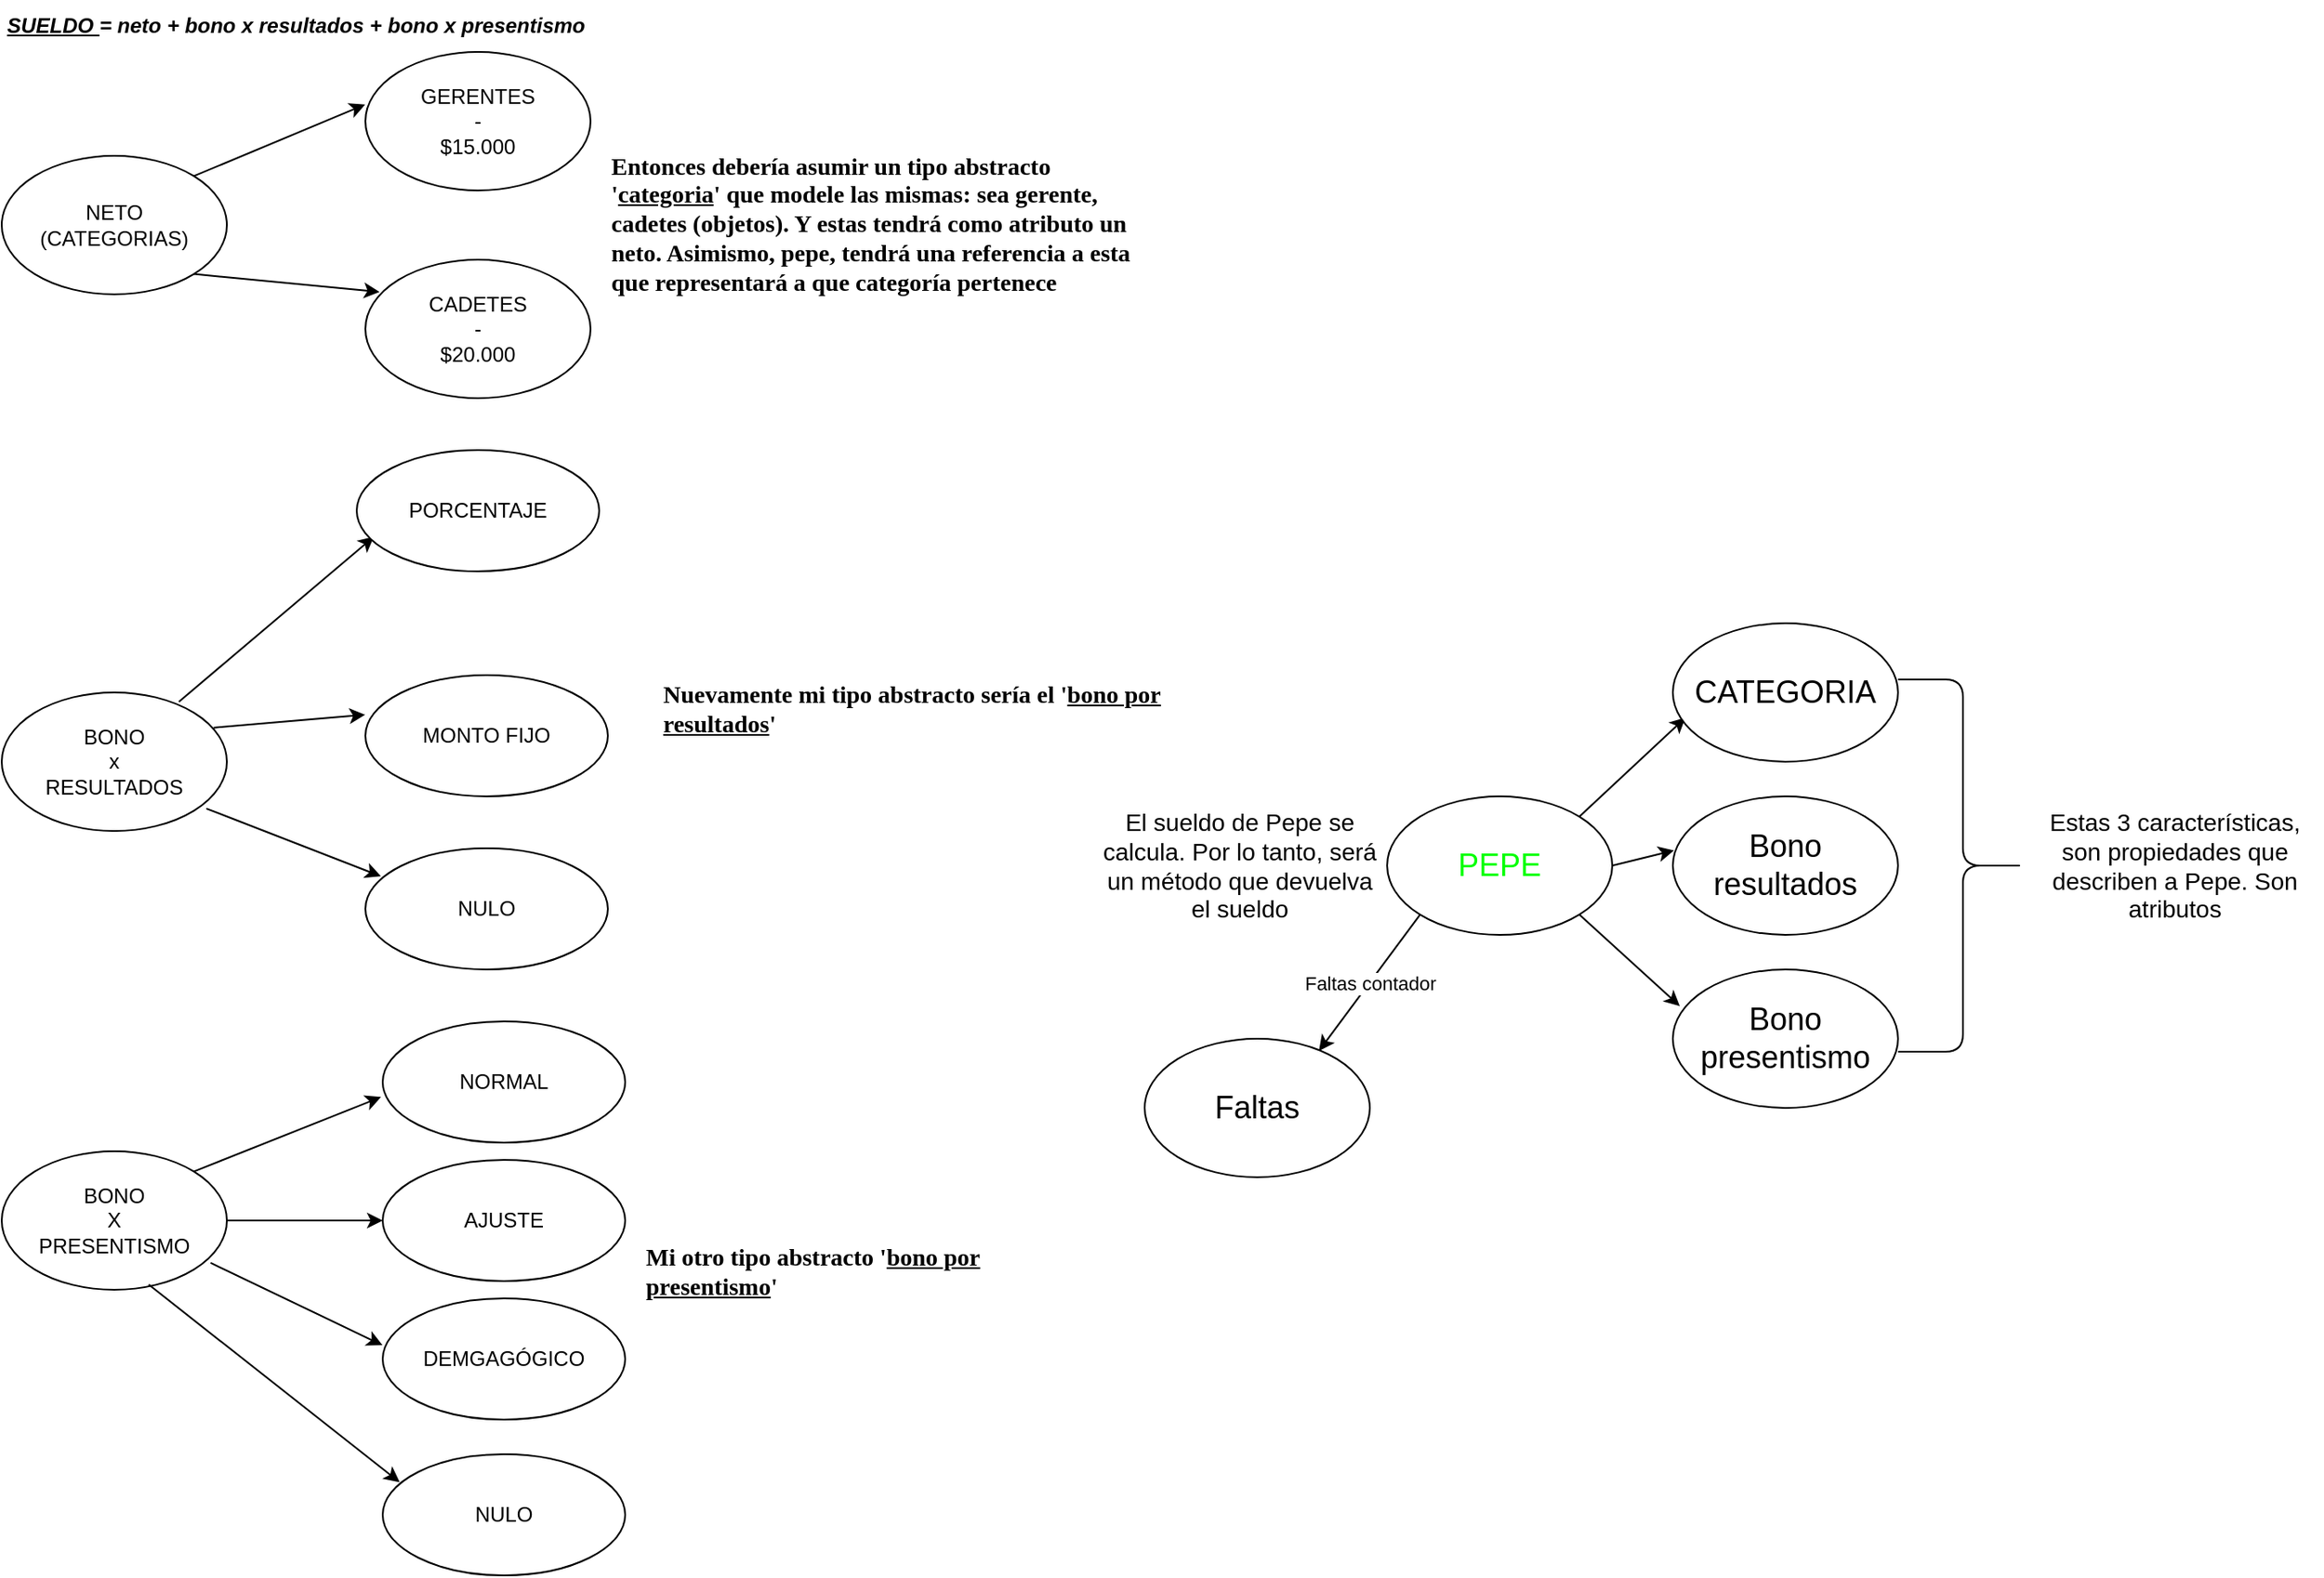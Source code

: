 <mxfile>
    <diagram id="2vCs8MfiK8aJ5e3EdZrz" name="Page-1">
        <mxGraphModel dx="965" dy="714" grid="1" gridSize="10" guides="1" tooltips="1" connect="1" arrows="1" fold="1" page="1" pageScale="1" pageWidth="850" pageHeight="1100" math="0" shadow="0">
            <root>
                <mxCell id="0"/>
                <mxCell id="1" parent="0"/>
                <mxCell id="17" value="&lt;u&gt;SUELDO &lt;/u&gt;= &lt;font style=&quot;color: light-dark(rgb(0, 0, 0), rgb(255, 51, 51));&quot;&gt;neto &lt;/font&gt;+ &lt;font style=&quot;&quot;&gt;&lt;font style=&quot;color: light-dark(rgb(0, 0, 0), rgb(0, 255, 0));&quot;&gt;bono &lt;/font&gt;&lt;font style=&quot;&quot;&gt;&lt;font style=&quot;color: light-dark(rgb(0, 0, 0), rgb(0, 255, 0));&quot;&gt;x&lt;/font&gt; &lt;/font&gt;&lt;/font&gt;&lt;font&gt;&lt;font style=&quot;color: light-dark(rgb(0, 0, 0), rgb(0, 255, 0));&quot;&gt;resultados&lt;/font&gt; &lt;/font&gt;+ &lt;font style=&quot;color: light-dark(rgb(0, 0, 0), rgb(255, 255, 0));&quot;&gt;bono x presentismo&lt;/font&gt;" style="text;align=center;html=1;verticalAlign=middle;whiteSpace=wrap;rounded=0;fontStyle=3" parent="1" vertex="1">
                    <mxGeometry x="10" y="70" width="340" height="30" as="geometry"/>
                </mxCell>
                <mxCell id="24" value="&lt;span&gt;&lt;font style=&quot;color: light-dark(rgb(0, 0, 0), rgb(255, 51, 51));&quot;&gt;NETO&lt;/font&gt;&lt;/span&gt;&lt;div style=&quot;scrollbar-color: rgb(75, 75, 75) rgb(27, 29, 30);&quot;&gt;&lt;font style=&quot;color: light-dark(rgb(0, 0, 0), rgb(255, 51, 51));&quot;&gt;(CATEGORIAS)&lt;/font&gt;&lt;/div&gt;" style="ellipse;whiteSpace=wrap;html=1;" parent="1" vertex="1">
                    <mxGeometry x="10" y="160" width="130" height="80" as="geometry"/>
                </mxCell>
                <mxCell id="26" value="GERENTES&lt;div&gt;-&lt;/div&gt;&lt;div&gt;$15.000&lt;/div&gt;" style="ellipse;whiteSpace=wrap;html=1;" parent="1" vertex="1">
                    <mxGeometry x="220" y="100" width="130" height="80" as="geometry"/>
                </mxCell>
                <mxCell id="27" value="CADETES&lt;div&gt;-&lt;/div&gt;&lt;div&gt;$20.000&lt;/div&gt;" style="ellipse;whiteSpace=wrap;html=1;" parent="1" vertex="1">
                    <mxGeometry x="220" y="220" width="130" height="80" as="geometry"/>
                </mxCell>
                <mxCell id="30" value="&lt;h4&gt;&lt;font style=&quot;font-size: 14px;&quot; face=&quot;Verdana&quot;&gt;Entonces debería asumir un tipo abstracto &#39;&lt;u&gt;categoria&lt;/u&gt;&#39; que modele las mismas: sea gerente, cadetes (objetos). Y estas tendrá como atributo un neto. Asimismo, pepe, tendrá una referencia a esta que representará a que categoría pertenece&lt;/font&gt;&lt;/h4&gt;" style="text;strokeColor=none;align=left;fillColor=none;html=1;verticalAlign=middle;whiteSpace=wrap;rounded=0;fontFamily=Verdana;fontSize=12;" parent="1" vertex="1">
                    <mxGeometry x="360" y="170" width="310" height="60" as="geometry"/>
                </mxCell>
                <mxCell id="31" value="&lt;font style=&quot;color: light-dark(rgb(0, 0, 0), rgb(0, 255, 0));&quot;&gt;BONO&lt;/font&gt;&lt;div&gt;&lt;font style=&quot;color: light-dark(rgb(0, 0, 0), rgb(0, 255, 0));&quot;&gt;x&lt;/font&gt;&lt;/div&gt;&lt;div&gt;&lt;font style=&quot;color: light-dark(rgb(0, 0, 0), rgb(0, 255, 0));&quot;&gt;RESULTADOS&lt;/font&gt;&lt;/div&gt;" style="ellipse;whiteSpace=wrap;html=1;" parent="1" vertex="1">
                    <mxGeometry x="10" y="470" width="130" height="80" as="geometry"/>
                </mxCell>
                <mxCell id="32" value="" style="edgeStyle=none;orthogonalLoop=1;jettySize=auto;html=1;entryX=0.071;entryY=0.714;entryDx=0;entryDy=0;entryPerimeter=0;exitX=0.787;exitY=0.067;exitDx=0;exitDy=0;exitPerimeter=0;" parent="1" source="31" target="34" edge="1">
                    <mxGeometry width="80" relative="1" as="geometry">
                        <mxPoint x="130" y="540" as="sourcePoint"/>
                        <mxPoint x="200" y="500" as="targetPoint"/>
                        <Array as="points"/>
                    </mxGeometry>
                </mxCell>
                <mxCell id="34" value="PORCENTAJE" style="ellipse;whiteSpace=wrap;html=1;" parent="1" vertex="1">
                    <mxGeometry x="215" y="330" width="140" height="70" as="geometry"/>
                </mxCell>
                <mxCell id="35" value="MONTO FIJO" style="ellipse;whiteSpace=wrap;html=1;" parent="1" vertex="1">
                    <mxGeometry x="220" y="460" width="140" height="70" as="geometry"/>
                </mxCell>
                <mxCell id="36" value="" style="edgeStyle=none;orthogonalLoop=1;jettySize=auto;html=1;entryX=-0.001;entryY=0.326;entryDx=0;entryDy=0;entryPerimeter=0;exitX=0.941;exitY=0.254;exitDx=0;exitDy=0;exitPerimeter=0;" parent="1" source="31" target="35" edge="1">
                    <mxGeometry width="80" relative="1" as="geometry">
                        <mxPoint x="140" y="560" as="sourcePoint"/>
                        <mxPoint x="220" y="520" as="targetPoint"/>
                        <Array as="points"/>
                    </mxGeometry>
                </mxCell>
                <mxCell id="40" value="NULO" style="ellipse;whiteSpace=wrap;html=1;" parent="1" vertex="1">
                    <mxGeometry x="220" y="560" width="140" height="70" as="geometry"/>
                </mxCell>
                <mxCell id="41" value="" style="edgeStyle=none;orthogonalLoop=1;jettySize=auto;html=1;exitX=0.909;exitY=0.838;exitDx=0;exitDy=0;exitPerimeter=0;entryX=0.064;entryY=0.231;entryDx=0;entryDy=0;entryPerimeter=0;" parent="1" source="31" target="40" edge="1">
                    <mxGeometry width="80" relative="1" as="geometry">
                        <mxPoint x="130" y="602" as="sourcePoint"/>
                        <mxPoint x="210" y="650" as="targetPoint"/>
                        <Array as="points"/>
                    </mxGeometry>
                </mxCell>
                <mxCell id="42" value="" style="edgeStyle=none;orthogonalLoop=1;jettySize=auto;html=1;entryX=-0.001;entryY=0.379;entryDx=0;entryDy=0;entryPerimeter=0;exitX=1;exitY=0;exitDx=0;exitDy=0;" parent="1" source="24" target="26" edge="1">
                    <mxGeometry width="80" relative="1" as="geometry">
                        <mxPoint x="140" y="185" as="sourcePoint"/>
                        <mxPoint x="240" y="95" as="targetPoint"/>
                        <Array as="points"/>
                    </mxGeometry>
                </mxCell>
                <mxCell id="43" value="" style="edgeStyle=none;orthogonalLoop=1;jettySize=auto;html=1;entryX=0.063;entryY=0.233;entryDx=0;entryDy=0;entryPerimeter=0;exitX=1;exitY=1;exitDx=0;exitDy=0;" parent="1" source="24" target="27" edge="1">
                    <mxGeometry width="80" relative="1" as="geometry">
                        <mxPoint x="140" y="240" as="sourcePoint"/>
                        <mxPoint x="239" y="198" as="targetPoint"/>
                        <Array as="points"/>
                    </mxGeometry>
                </mxCell>
                <mxCell id="44" value="&lt;h4&gt;&lt;span style=&quot;font-size: 14px;&quot;&gt;Nuevamente mi tipo abstracto sería el &#39;&lt;u&gt;bono por resultados&lt;/u&gt;&#39;&lt;/span&gt;&lt;/h4&gt;" style="text;strokeColor=none;align=left;fillColor=none;html=1;verticalAlign=middle;whiteSpace=wrap;rounded=0;fontFamily=Verdana;fontSize=12;" parent="1" vertex="1">
                    <mxGeometry x="390" y="450" width="310" height="60" as="geometry"/>
                </mxCell>
                <mxCell id="45" value="&lt;font style=&quot;color: light-dark(rgb(0, 255, 0), rgb(255, 255, 255)); font-size: 18px;&quot;&gt;PEPE&lt;/font&gt;" style="ellipse;whiteSpace=wrap;html=1;" parent="1" vertex="1">
                    <mxGeometry x="810" y="530" width="130" height="80" as="geometry"/>
                </mxCell>
                <mxCell id="46" value="" style="edgeStyle=none;orthogonalLoop=1;jettySize=auto;html=1;exitX=1;exitY=0;exitDx=0;exitDy=0;entryX=0.056;entryY=0.681;entryDx=0;entryDy=0;entryPerimeter=0;" parent="1" source="45" target="47" edge="1">
                    <mxGeometry width="80" relative="1" as="geometry">
                        <mxPoint x="960" y="530" as="sourcePoint"/>
                        <mxPoint x="980" y="480" as="targetPoint"/>
                        <Array as="points"/>
                    </mxGeometry>
                </mxCell>
                <mxCell id="47" value="&lt;span style=&quot;font-size: 18px;&quot;&gt;&lt;font style=&quot;color: light-dark(rgb(0, 0, 0), rgb(255, 51, 51));&quot;&gt;CATEGORIA&lt;/font&gt;&lt;/span&gt;" style="ellipse;whiteSpace=wrap;html=1;" parent="1" vertex="1">
                    <mxGeometry x="975" y="430" width="130" height="80" as="geometry"/>
                </mxCell>
                <mxCell id="48" value="&lt;font style=&quot;font-size: 14px;&quot;&gt;El sueldo de Pepe se calcula. Por lo tanto, será un método que devuelva el sueldo&lt;/font&gt;" style="text;strokeColor=none;align=center;fillColor=none;html=1;verticalAlign=middle;whiteSpace=wrap;rounded=0;" parent="1" vertex="1">
                    <mxGeometry x="640" y="555" width="170" height="30" as="geometry"/>
                </mxCell>
                <mxCell id="49" value="&lt;span style=&quot;font-size: 18px;&quot;&gt;&lt;font style=&quot;color: light-dark(rgb(0, 0, 0), rgb(0, 255, 0));&quot;&gt;Bono resultados&lt;/font&gt;&lt;/span&gt;" style="ellipse;whiteSpace=wrap;html=1;" parent="1" vertex="1">
                    <mxGeometry x="975" y="530" width="130" height="80" as="geometry"/>
                </mxCell>
                <mxCell id="50" value="&lt;span style=&quot;font-size: 18px;&quot;&gt;&lt;font style=&quot;color: light-dark(rgb(0, 0, 0), rgb(255, 255, 0));&quot;&gt;Bono presentismo&lt;/font&gt;&lt;/span&gt;" style="ellipse;whiteSpace=wrap;html=1;" parent="1" vertex="1">
                    <mxGeometry x="975" y="630" width="130" height="80" as="geometry"/>
                </mxCell>
                <mxCell id="51" value="" style="edgeStyle=none;orthogonalLoop=1;jettySize=auto;html=1;exitX=1;exitY=0.5;exitDx=0;exitDy=0;entryX=0.005;entryY=0.39;entryDx=0;entryDy=0;entryPerimeter=0;" parent="1" source="45" target="49" edge="1">
                    <mxGeometry width="80" relative="1" as="geometry">
                        <mxPoint x="940" y="578" as="sourcePoint"/>
                        <mxPoint x="1001" y="520" as="targetPoint"/>
                        <Array as="points"/>
                    </mxGeometry>
                </mxCell>
                <mxCell id="52" value="" style="edgeStyle=none;orthogonalLoop=1;jettySize=auto;html=1;exitX=1;exitY=1;exitDx=0;exitDy=0;entryX=0.031;entryY=0.265;entryDx=0;entryDy=0;entryPerimeter=0;" parent="1" source="45" target="50" edge="1">
                    <mxGeometry width="80" relative="1" as="geometry">
                        <mxPoint x="934" y="599" as="sourcePoint"/>
                        <mxPoint x="970" y="590" as="targetPoint"/>
                        <Array as="points"/>
                    </mxGeometry>
                </mxCell>
                <mxCell id="54" value="" style="shape=curlyBracket;whiteSpace=wrap;html=1;rounded=1;flipH=1;labelPosition=right;verticalLabelPosition=middle;align=left;verticalAlign=middle;size=0.5;" parent="1" vertex="1">
                    <mxGeometry x="1105" y="462.5" width="75" height="215" as="geometry"/>
                </mxCell>
                <mxCell id="57" value="&lt;font style=&quot;font-size: 14px;&quot;&gt;Estas 3 características, son propiedades que describen a Pepe. Son atributos&lt;/font&gt;" style="text;strokeColor=none;align=center;fillColor=none;html=1;verticalAlign=middle;whiteSpace=wrap;rounded=0;" parent="1" vertex="1">
                    <mxGeometry x="1180" y="555" width="170" height="30" as="geometry"/>
                </mxCell>
                <mxCell id="58" value="Faltas contador" style="edgeStyle=none;orthogonalLoop=1;jettySize=auto;html=1;entryX=0.774;entryY=0.088;entryDx=0;entryDy=0;entryPerimeter=0;exitX=0;exitY=1;exitDx=0;exitDy=0;" edge="1" parent="1" source="45" target="60">
                    <mxGeometry width="80" relative="1" as="geometry">
                        <mxPoint x="830" y="620" as="sourcePoint"/>
                        <mxPoint x="760" y="690" as="targetPoint"/>
                        <Array as="points"/>
                    </mxGeometry>
                </mxCell>
                <mxCell id="60" value="&lt;span style=&quot;font-size: 18px;&quot;&gt;Faltas&lt;/span&gt;" style="ellipse;whiteSpace=wrap;html=1;" vertex="1" parent="1">
                    <mxGeometry x="670" y="670" width="130" height="80" as="geometry"/>
                </mxCell>
                <mxCell id="61" value="&lt;font style=&quot;color: light-dark(rgb(0, 0, 0), rgb(255, 255, 0));&quot;&gt;BONO&lt;/font&gt;&lt;div&gt;&lt;font style=&quot;color: light-dark(rgb(0, 0, 0), rgb(255, 255, 0));&quot;&gt;X&lt;/font&gt;&lt;/div&gt;&lt;div&gt;&lt;font style=&quot;color: light-dark(rgb(0, 0, 0), rgb(255, 255, 0));&quot;&gt;PRESENTISMO&lt;/font&gt;&lt;/div&gt;" style="ellipse;whiteSpace=wrap;html=1;" vertex="1" parent="1">
                    <mxGeometry x="10" y="735" width="130" height="80" as="geometry"/>
                </mxCell>
                <mxCell id="62" value="" style="edgeStyle=none;orthogonalLoop=1;jettySize=auto;html=1;exitX=1;exitY=0;exitDx=0;exitDy=0;entryX=-0.007;entryY=0.624;entryDx=0;entryDy=0;entryPerimeter=0;" edge="1" parent="1" source="61" target="68">
                    <mxGeometry width="80" relative="1" as="geometry">
                        <mxPoint x="135" y="750" as="sourcePoint"/>
                        <mxPoint x="200" y="720" as="targetPoint"/>
                        <Array as="points"/>
                    </mxGeometry>
                </mxCell>
                <mxCell id="63" value="" style="edgeStyle=none;orthogonalLoop=1;jettySize=auto;html=1;exitX=0.928;exitY=0.806;exitDx=0;exitDy=0;exitPerimeter=0;entryX=-0.001;entryY=0.386;entryDx=0;entryDy=0;entryPerimeter=0;" edge="1" parent="1" source="61" target="66">
                    <mxGeometry width="80" relative="1" as="geometry">
                        <mxPoint x="160" y="775" as="sourcePoint"/>
                        <mxPoint x="230" y="775" as="targetPoint"/>
                        <Array as="points"/>
                    </mxGeometry>
                </mxCell>
                <mxCell id="64" value="" style="edgeStyle=none;orthogonalLoop=1;jettySize=auto;html=1;exitX=0.653;exitY=0.963;exitDx=0;exitDy=0;entryX=0.07;entryY=0.231;entryDx=0;entryDy=0;entryPerimeter=0;exitPerimeter=0;" edge="1" parent="1" source="61" target="65">
                    <mxGeometry width="80" relative="1" as="geometry">
                        <mxPoint x="135" y="819" as="sourcePoint"/>
                        <mxPoint x="200" y="860" as="targetPoint"/>
                        <Array as="points"/>
                    </mxGeometry>
                </mxCell>
                <mxCell id="65" value="NULO" style="ellipse;whiteSpace=wrap;html=1;" vertex="1" parent="1">
                    <mxGeometry x="230" y="910" width="140" height="70" as="geometry"/>
                </mxCell>
                <mxCell id="66" value="DEMGAGÓGICO" style="ellipse;whiteSpace=wrap;html=1;" vertex="1" parent="1">
                    <mxGeometry x="230" y="820" width="140" height="70" as="geometry"/>
                </mxCell>
                <mxCell id="67" value="AJUSTE" style="ellipse;whiteSpace=wrap;html=1;" vertex="1" parent="1">
                    <mxGeometry x="230" y="740" width="140" height="70" as="geometry"/>
                </mxCell>
                <mxCell id="68" value="NORMAL" style="ellipse;whiteSpace=wrap;html=1;" vertex="1" parent="1">
                    <mxGeometry x="230" y="660" width="140" height="70" as="geometry"/>
                </mxCell>
                <mxCell id="69" value="" style="edgeStyle=none;orthogonalLoop=1;jettySize=auto;html=1;exitX=1;exitY=0.5;exitDx=0;exitDy=0;entryX=0;entryY=0.5;entryDx=0;entryDy=0;" edge="1" parent="1" source="61" target="67">
                    <mxGeometry width="80" relative="1" as="geometry">
                        <mxPoint x="151" y="787" as="sourcePoint"/>
                        <mxPoint x="230" y="760" as="targetPoint"/>
                        <Array as="points"/>
                    </mxGeometry>
                </mxCell>
                <mxCell id="70" value="&lt;h4&gt;&lt;span style=&quot;font-size: 14px;&quot;&gt;Mi otro tipo abstracto &#39;&lt;u&gt;bono por presentismo&lt;/u&gt;&#39;&lt;/span&gt;&lt;/h4&gt;" style="text;strokeColor=none;align=left;fillColor=none;html=1;verticalAlign=middle;whiteSpace=wrap;rounded=0;fontFamily=Verdana;fontSize=12;" vertex="1" parent="1">
                    <mxGeometry x="380" y="780" width="260" height="50" as="geometry"/>
                </mxCell>
            </root>
        </mxGraphModel>
    </diagram>
</mxfile>